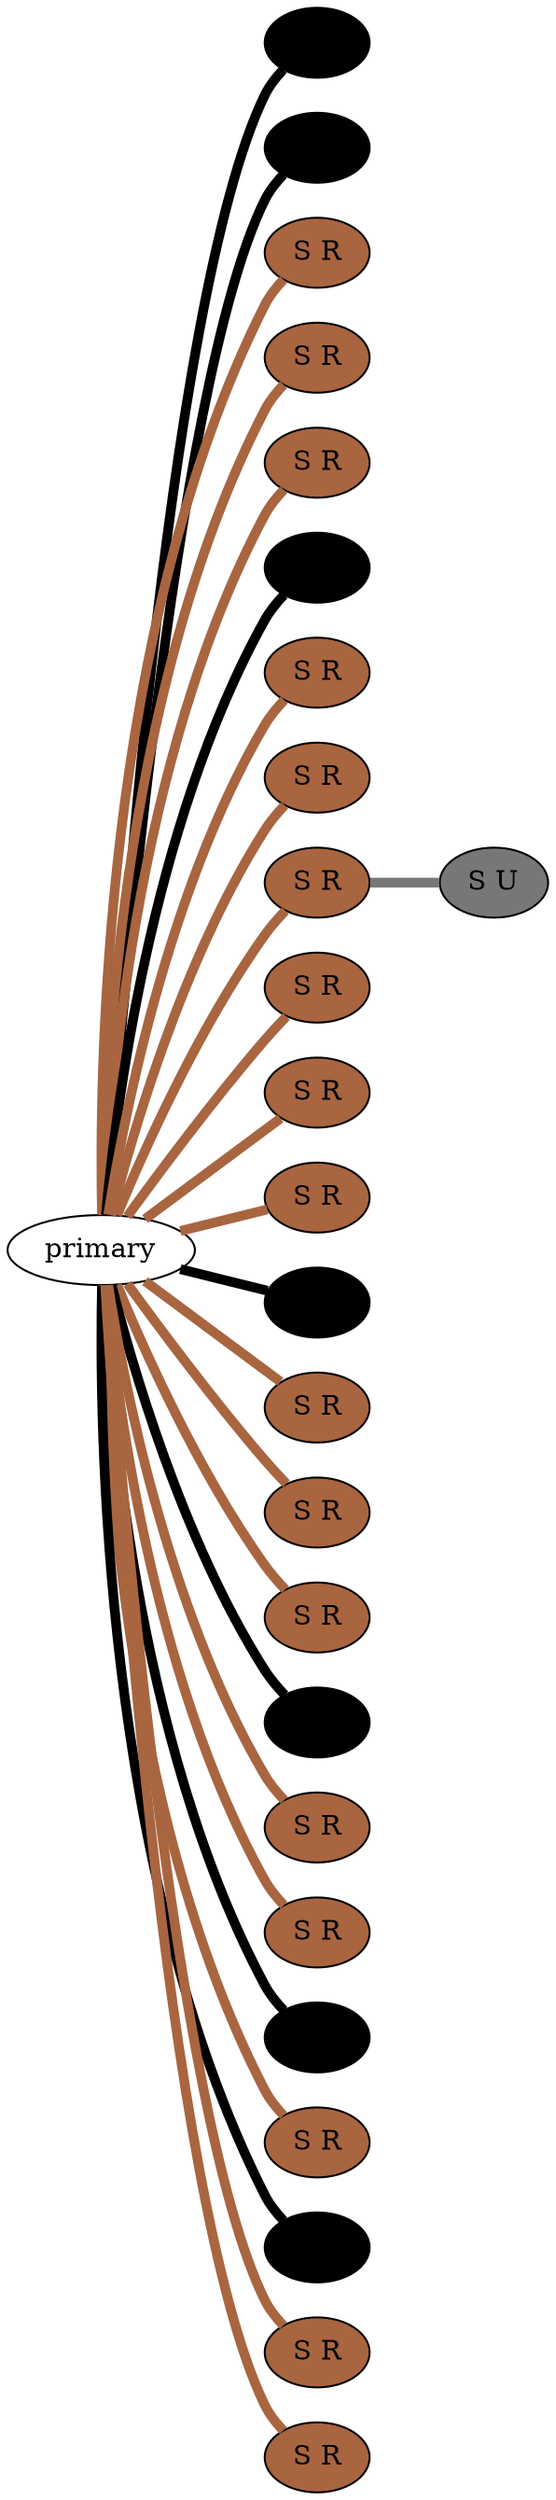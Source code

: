 graph {
 graph [rankdir=LR]
"M1" [qtype="pendant_node", pendant_colors="#000000", pendant_ply="", pendant_attach="", pendant_length="", label=" ", style=filled, fillcolor="#000000"]
"primary" -- "M1" [qtype="pendant_link",penwidth=5,color="#000000"]
"M2" [qtype="pendant_node", pendant_colors="#000000", pendant_ply="", pendant_attach="", pendant_length="", label=" ", style=filled, fillcolor="#000000"]
"primary" -- "M2" [qtype="pendant_link",penwidth=5,color="#000000"]
"1" [qtype="pendant_node", pendant_colors="#A86540", pendant_ply="S", pendant_attach="R", pendant_length="1", label="S R", style=filled, fillcolor="#A86540"]
"primary" -- "1" [qtype="pendant_link",penwidth=5,color="#A86540"]
"2" [qtype="pendant_node", pendant_colors="#A86540", pendant_ply="S", pendant_attach="R", pendant_length="6", label="S R", style=filled, fillcolor="#A86540"]
"primary" -- "2" [qtype="pendant_link",penwidth=5,color="#A86540"]
"3" [qtype="pendant_node", pendant_colors="#A86540", pendant_ply="S", pendant_attach="R", pendant_length="21", label="S R", style=filled, fillcolor="#A86540"]
"primary" -- "3" [qtype="pendant_link",penwidth=5,color="#A86540"]
"M3" [qtype="pendant_node", pendant_colors="#000000", pendant_ply="", pendant_attach="", pendant_length="", label=" ", style=filled, fillcolor="#000000"]
"primary" -- "M3" [qtype="pendant_link",penwidth=5,color="#000000"]
"4" [qtype="pendant_node", pendant_colors="#A86540", pendant_ply="S", pendant_attach="R", pendant_length="18", label="S R", style=filled, fillcolor="#A86540"]
"primary" -- "4" [qtype="pendant_link",penwidth=5,color="#A86540"]
"5" [qtype="pendant_node", pendant_colors="#A86540", pendant_ply="S", pendant_attach="R", pendant_length="18", label="S R", style=filled, fillcolor="#A86540"]
"primary" -- "5" [qtype="pendant_link",penwidth=5,color="#A86540"]
"6" [qtype="pendant_node", pendant_colors="#A86540", pendant_ply="S", pendant_attach="R", pendant_length="23", label="S R", style=filled, fillcolor="#A86540"]
"primary" -- "6" [qtype="pendant_link",penwidth=5,color="#A86540"]
"6s1" [qtype="pendant_node", pendant_colors="#777777", pendant_ply="S", pendant_attach="U", pendant_length="13", label="S U", style=filled, fillcolor="#777777"]
"6" -- "6s1" [qtype="pendant_link",penwidth=5,color="#777777"]
"7" [qtype="pendant_node", pendant_colors="#A86540", pendant_ply="S", pendant_attach="R", pendant_length="22", label="S R", style=filled, fillcolor="#A86540"]
"primary" -- "7" [qtype="pendant_link",penwidth=5,color="#A86540"]
"8" [qtype="pendant_node", pendant_colors="#A86540", pendant_ply="S", pendant_attach="R", pendant_length="17", label="S R", style=filled, fillcolor="#A86540"]
"primary" -- "8" [qtype="pendant_link",penwidth=5,color="#A86540"]
"9" [qtype="pendant_node", pendant_colors="#A86540", pendant_ply="S", pendant_attach="R", pendant_length="23", label="S R", style=filled, fillcolor="#A86540"]
"primary" -- "9" [qtype="pendant_link",penwidth=5,color="#A86540"]
"M4" [qtype="pendant_node", pendant_colors="#000000", pendant_ply="", pendant_attach="", pendant_length="", label=" ", style=filled, fillcolor="#000000"]
"primary" -- "M4" [qtype="pendant_link",penwidth=5,color="#000000"]
"10" [qtype="pendant_node", pendant_colors="#A86540", pendant_ply="S", pendant_attach="R", pendant_length="14", label="S R", style=filled, fillcolor="#A86540"]
"primary" -- "10" [qtype="pendant_link",penwidth=5,color="#A86540"]
"11" [qtype="pendant_node", pendant_colors="#A86540", pendant_ply="S", pendant_attach="R", pendant_length="21", label="S R", style=filled, fillcolor="#A86540"]
"primary" -- "11" [qtype="pendant_link",penwidth=5,color="#A86540"]
"12" [qtype="pendant_node", pendant_colors="#A86540", pendant_ply="S", pendant_attach="R", pendant_length="20", label="S R", style=filled, fillcolor="#A86540"]
"primary" -- "12" [qtype="pendant_link",penwidth=5,color="#A86540"]
"M5" [qtype="pendant_node", pendant_colors="#000000", pendant_ply="", pendant_attach="", pendant_length="", label=" ", style=filled, fillcolor="#000000"]
"primary" -- "M5" [qtype="pendant_link",penwidth=5,color="#000000"]
"13" [qtype="pendant_node", pendant_colors="#A86540", pendant_ply="S", pendant_attach="R", pendant_length="18", label="S R", style=filled, fillcolor="#A86540"]
"primary" -- "13" [qtype="pendant_link",penwidth=5,color="#A86540"]
"14" [qtype="pendant_node", pendant_colors="#A86540", pendant_ply="S", pendant_attach="R", pendant_length="10", label="S R", style=filled, fillcolor="#A86540"]
"primary" -- "14" [qtype="pendant_link",penwidth=5,color="#A86540"]
"M6" [qtype="pendant_node", pendant_colors="#000000", pendant_ply="", pendant_attach="", pendant_length="", label=" ", style=filled, fillcolor="#000000"]
"primary" -- "M6" [qtype="pendant_link",penwidth=5,color="#000000"]
"15" [qtype="pendant_node", pendant_colors="#A86540", pendant_ply="S", pendant_attach="R", pendant_length="18", label="S R", style=filled, fillcolor="#A86540"]
"primary" -- "15" [qtype="pendant_link",penwidth=5,color="#A86540"]
"M7" [qtype="pendant_node", pendant_colors="#000000", pendant_ply="", pendant_attach="", pendant_length="", label=" ", style=filled, fillcolor="#000000"]
"primary" -- "M7" [qtype="pendant_link",penwidth=5,color="#000000"]
"16" [qtype="pendant_node", pendant_colors="#A86540", pendant_ply="S", pendant_attach="R", pendant_length="8", label="S R", style=filled, fillcolor="#A86540"]
"primary" -- "16" [qtype="pendant_link",penwidth=5,color="#A86540"]
"17" [qtype="pendant_node", pendant_colors="#A86540", pendant_ply="S", pendant_attach="R", pendant_length="6", label="S R", style=filled, fillcolor="#A86540"]
"primary" -- "17" [qtype="pendant_link",penwidth=5,color="#A86540"]
}
